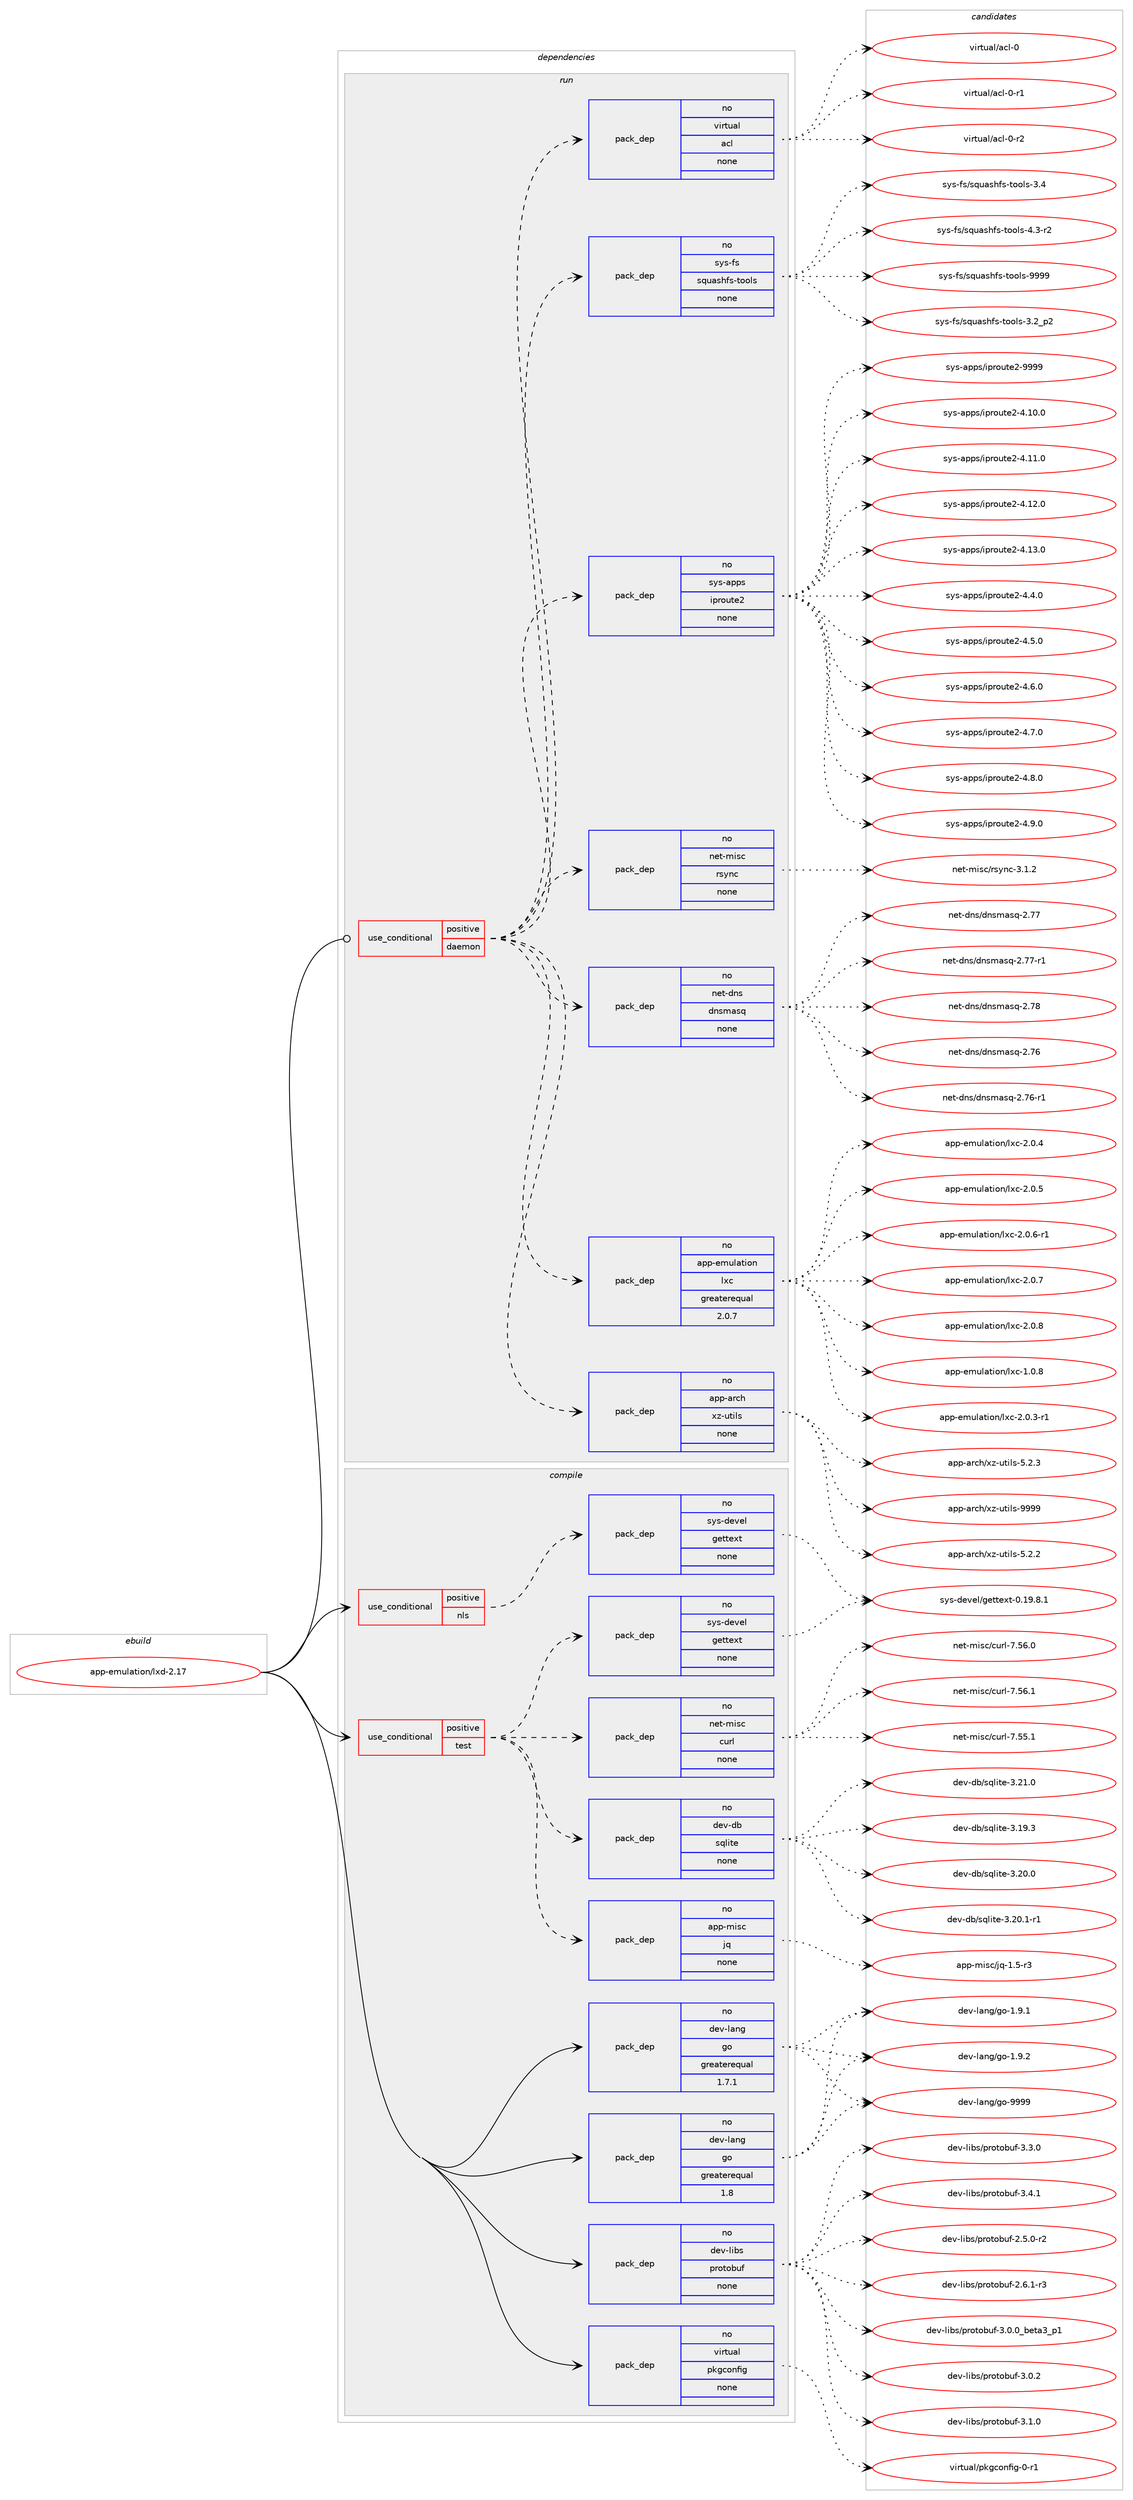 digraph prolog {

# *************
# Graph options
# *************

newrank=true;
concentrate=true;
compound=true;
graph [rankdir=LR,fontname=Helvetica,fontsize=10,ranksep=1.5];#, ranksep=2.5, nodesep=0.2];
edge  [arrowhead=vee];
node  [fontname=Helvetica,fontsize=10];

# **********
# The ebuild
# **********

subgraph cluster_leftcol {
color=gray;
rank=same;
label=<<i>ebuild</i>>;
id [label="app-emulation/lxd-2.17", color=red, width=4, href="../app-emulation/lxd-2.17.svg"];
}

# ****************
# The dependencies
# ****************

subgraph cluster_midcol {
color=gray;
label=<<i>dependencies</i>>;
subgraph cluster_compile {
fillcolor="#eeeeee";
style=filled;
label=<<i>compile</i>>;
subgraph cond5559 {
dependency23188 [label=<<TABLE BORDER="0" CELLBORDER="1" CELLSPACING="0" CELLPADDING="4"><TR><TD ROWSPAN="3" CELLPADDING="10">use_conditional</TD></TR><TR><TD>positive</TD></TR><TR><TD>nls</TD></TR></TABLE>>, shape=none, color=red];
subgraph pack17181 {
dependency23189 [label=<<TABLE BORDER="0" CELLBORDER="1" CELLSPACING="0" CELLPADDING="4" WIDTH="220"><TR><TD ROWSPAN="6" CELLPADDING="30">pack_dep</TD></TR><TR><TD WIDTH="110">no</TD></TR><TR><TD>sys-devel</TD></TR><TR><TD>gettext</TD></TR><TR><TD>none</TD></TR><TR><TD></TD></TR></TABLE>>, shape=none, color=blue];
}
dependency23188:e -> dependency23189:w [weight=20,style="dashed",arrowhead="vee"];
}
id:e -> dependency23188:w [weight=20,style="solid",arrowhead="vee"];
subgraph cond5560 {
dependency23190 [label=<<TABLE BORDER="0" CELLBORDER="1" CELLSPACING="0" CELLPADDING="4"><TR><TD ROWSPAN="3" CELLPADDING="10">use_conditional</TD></TR><TR><TD>positive</TD></TR><TR><TD>test</TD></TR></TABLE>>, shape=none, color=red];
subgraph pack17182 {
dependency23191 [label=<<TABLE BORDER="0" CELLBORDER="1" CELLSPACING="0" CELLPADDING="4" WIDTH="220"><TR><TD ROWSPAN="6" CELLPADDING="30">pack_dep</TD></TR><TR><TD WIDTH="110">no</TD></TR><TR><TD>app-misc</TD></TR><TR><TD>jq</TD></TR><TR><TD>none</TD></TR><TR><TD></TD></TR></TABLE>>, shape=none, color=blue];
}
dependency23190:e -> dependency23191:w [weight=20,style="dashed",arrowhead="vee"];
subgraph pack17183 {
dependency23192 [label=<<TABLE BORDER="0" CELLBORDER="1" CELLSPACING="0" CELLPADDING="4" WIDTH="220"><TR><TD ROWSPAN="6" CELLPADDING="30">pack_dep</TD></TR><TR><TD WIDTH="110">no</TD></TR><TR><TD>dev-db</TD></TR><TR><TD>sqlite</TD></TR><TR><TD>none</TD></TR><TR><TD></TD></TR></TABLE>>, shape=none, color=blue];
}
dependency23190:e -> dependency23192:w [weight=20,style="dashed",arrowhead="vee"];
subgraph pack17184 {
dependency23193 [label=<<TABLE BORDER="0" CELLBORDER="1" CELLSPACING="0" CELLPADDING="4" WIDTH="220"><TR><TD ROWSPAN="6" CELLPADDING="30">pack_dep</TD></TR><TR><TD WIDTH="110">no</TD></TR><TR><TD>net-misc</TD></TR><TR><TD>curl</TD></TR><TR><TD>none</TD></TR><TR><TD></TD></TR></TABLE>>, shape=none, color=blue];
}
dependency23190:e -> dependency23193:w [weight=20,style="dashed",arrowhead="vee"];
subgraph pack17185 {
dependency23194 [label=<<TABLE BORDER="0" CELLBORDER="1" CELLSPACING="0" CELLPADDING="4" WIDTH="220"><TR><TD ROWSPAN="6" CELLPADDING="30">pack_dep</TD></TR><TR><TD WIDTH="110">no</TD></TR><TR><TD>sys-devel</TD></TR><TR><TD>gettext</TD></TR><TR><TD>none</TD></TR><TR><TD></TD></TR></TABLE>>, shape=none, color=blue];
}
dependency23190:e -> dependency23194:w [weight=20,style="dashed",arrowhead="vee"];
}
id:e -> dependency23190:w [weight=20,style="solid",arrowhead="vee"];
subgraph pack17186 {
dependency23195 [label=<<TABLE BORDER="0" CELLBORDER="1" CELLSPACING="0" CELLPADDING="4" WIDTH="220"><TR><TD ROWSPAN="6" CELLPADDING="30">pack_dep</TD></TR><TR><TD WIDTH="110">no</TD></TR><TR><TD>dev-lang</TD></TR><TR><TD>go</TD></TR><TR><TD>greaterequal</TD></TR><TR><TD>1.7.1</TD></TR></TABLE>>, shape=none, color=blue];
}
id:e -> dependency23195:w [weight=20,style="solid",arrowhead="vee"];
subgraph pack17187 {
dependency23196 [label=<<TABLE BORDER="0" CELLBORDER="1" CELLSPACING="0" CELLPADDING="4" WIDTH="220"><TR><TD ROWSPAN="6" CELLPADDING="30">pack_dep</TD></TR><TR><TD WIDTH="110">no</TD></TR><TR><TD>dev-lang</TD></TR><TR><TD>go</TD></TR><TR><TD>greaterequal</TD></TR><TR><TD>1.8</TD></TR></TABLE>>, shape=none, color=blue];
}
id:e -> dependency23196:w [weight=20,style="solid",arrowhead="vee"];
subgraph pack17188 {
dependency23197 [label=<<TABLE BORDER="0" CELLBORDER="1" CELLSPACING="0" CELLPADDING="4" WIDTH="220"><TR><TD ROWSPAN="6" CELLPADDING="30">pack_dep</TD></TR><TR><TD WIDTH="110">no</TD></TR><TR><TD>dev-libs</TD></TR><TR><TD>protobuf</TD></TR><TR><TD>none</TD></TR><TR><TD></TD></TR></TABLE>>, shape=none, color=blue];
}
id:e -> dependency23197:w [weight=20,style="solid",arrowhead="vee"];
subgraph pack17189 {
dependency23198 [label=<<TABLE BORDER="0" CELLBORDER="1" CELLSPACING="0" CELLPADDING="4" WIDTH="220"><TR><TD ROWSPAN="6" CELLPADDING="30">pack_dep</TD></TR><TR><TD WIDTH="110">no</TD></TR><TR><TD>virtual</TD></TR><TR><TD>pkgconfig</TD></TR><TR><TD>none</TD></TR><TR><TD></TD></TR></TABLE>>, shape=none, color=blue];
}
id:e -> dependency23198:w [weight=20,style="solid",arrowhead="vee"];
}
subgraph cluster_compileandrun {
fillcolor="#eeeeee";
style=filled;
label=<<i>compile and run</i>>;
}
subgraph cluster_run {
fillcolor="#eeeeee";
style=filled;
label=<<i>run</i>>;
subgraph cond5561 {
dependency23199 [label=<<TABLE BORDER="0" CELLBORDER="1" CELLSPACING="0" CELLPADDING="4"><TR><TD ROWSPAN="3" CELLPADDING="10">use_conditional</TD></TR><TR><TD>positive</TD></TR><TR><TD>daemon</TD></TR></TABLE>>, shape=none, color=red];
subgraph pack17190 {
dependency23200 [label=<<TABLE BORDER="0" CELLBORDER="1" CELLSPACING="0" CELLPADDING="4" WIDTH="220"><TR><TD ROWSPAN="6" CELLPADDING="30">pack_dep</TD></TR><TR><TD WIDTH="110">no</TD></TR><TR><TD>app-arch</TD></TR><TR><TD>xz-utils</TD></TR><TR><TD>none</TD></TR><TR><TD></TD></TR></TABLE>>, shape=none, color=blue];
}
dependency23199:e -> dependency23200:w [weight=20,style="dashed",arrowhead="vee"];
subgraph pack17191 {
dependency23201 [label=<<TABLE BORDER="0" CELLBORDER="1" CELLSPACING="0" CELLPADDING="4" WIDTH="220"><TR><TD ROWSPAN="6" CELLPADDING="30">pack_dep</TD></TR><TR><TD WIDTH="110">no</TD></TR><TR><TD>app-emulation</TD></TR><TR><TD>lxc</TD></TR><TR><TD>greaterequal</TD></TR><TR><TD>2.0.7</TD></TR></TABLE>>, shape=none, color=blue];
}
dependency23199:e -> dependency23201:w [weight=20,style="dashed",arrowhead="vee"];
subgraph pack17192 {
dependency23202 [label=<<TABLE BORDER="0" CELLBORDER="1" CELLSPACING="0" CELLPADDING="4" WIDTH="220"><TR><TD ROWSPAN="6" CELLPADDING="30">pack_dep</TD></TR><TR><TD WIDTH="110">no</TD></TR><TR><TD>net-dns</TD></TR><TR><TD>dnsmasq</TD></TR><TR><TD>none</TD></TR><TR><TD></TD></TR></TABLE>>, shape=none, color=blue];
}
dependency23199:e -> dependency23202:w [weight=20,style="dashed",arrowhead="vee"];
subgraph pack17193 {
dependency23203 [label=<<TABLE BORDER="0" CELLBORDER="1" CELLSPACING="0" CELLPADDING="4" WIDTH="220"><TR><TD ROWSPAN="6" CELLPADDING="30">pack_dep</TD></TR><TR><TD WIDTH="110">no</TD></TR><TR><TD>net-misc</TD></TR><TR><TD>rsync</TD></TR><TR><TD>none</TD></TR><TR><TD></TD></TR></TABLE>>, shape=none, color=blue];
}
dependency23199:e -> dependency23203:w [weight=20,style="dashed",arrowhead="vee"];
subgraph pack17194 {
dependency23204 [label=<<TABLE BORDER="0" CELLBORDER="1" CELLSPACING="0" CELLPADDING="4" WIDTH="220"><TR><TD ROWSPAN="6" CELLPADDING="30">pack_dep</TD></TR><TR><TD WIDTH="110">no</TD></TR><TR><TD>sys-apps</TD></TR><TR><TD>iproute2</TD></TR><TR><TD>none</TD></TR><TR><TD></TD></TR></TABLE>>, shape=none, color=blue];
}
dependency23199:e -> dependency23204:w [weight=20,style="dashed",arrowhead="vee"];
subgraph pack17195 {
dependency23205 [label=<<TABLE BORDER="0" CELLBORDER="1" CELLSPACING="0" CELLPADDING="4" WIDTH="220"><TR><TD ROWSPAN="6" CELLPADDING="30">pack_dep</TD></TR><TR><TD WIDTH="110">no</TD></TR><TR><TD>sys-fs</TD></TR><TR><TD>squashfs-tools</TD></TR><TR><TD>none</TD></TR><TR><TD></TD></TR></TABLE>>, shape=none, color=blue];
}
dependency23199:e -> dependency23205:w [weight=20,style="dashed",arrowhead="vee"];
subgraph pack17196 {
dependency23206 [label=<<TABLE BORDER="0" CELLBORDER="1" CELLSPACING="0" CELLPADDING="4" WIDTH="220"><TR><TD ROWSPAN="6" CELLPADDING="30">pack_dep</TD></TR><TR><TD WIDTH="110">no</TD></TR><TR><TD>virtual</TD></TR><TR><TD>acl</TD></TR><TR><TD>none</TD></TR><TR><TD></TD></TR></TABLE>>, shape=none, color=blue];
}
dependency23199:e -> dependency23206:w [weight=20,style="dashed",arrowhead="vee"];
}
id:e -> dependency23199:w [weight=20,style="solid",arrowhead="odot"];
}
}

# **************
# The candidates
# **************

subgraph cluster_choices {
rank=same;
color=gray;
label=<<i>candidates</i>>;

subgraph choice17181 {
color=black;
nodesep=1;
choice1151211154510010111810110847103101116116101120116454846495746564649 [label="sys-devel/gettext-0.19.8.1", color=red, width=4,href="../sys-devel/gettext-0.19.8.1.svg"];
dependency23189:e -> choice1151211154510010111810110847103101116116101120116454846495746564649:w [style=dotted,weight="100"];
}
subgraph choice17182 {
color=black;
nodesep=1;
choice97112112451091051159947106113454946534511451 [label="app-misc/jq-1.5-r3", color=red, width=4,href="../app-misc/jq-1.5-r3.svg"];
dependency23191:e -> choice97112112451091051159947106113454946534511451:w [style=dotted,weight="100"];
}
subgraph choice17183 {
color=black;
nodesep=1;
choice10010111845100984711511310810511610145514649574651 [label="dev-db/sqlite-3.19.3", color=red, width=4,href="../dev-db/sqlite-3.19.3.svg"];
choice10010111845100984711511310810511610145514650484648 [label="dev-db/sqlite-3.20.0", color=red, width=4,href="../dev-db/sqlite-3.20.0.svg"];
choice100101118451009847115113108105116101455146504846494511449 [label="dev-db/sqlite-3.20.1-r1", color=red, width=4,href="../dev-db/sqlite-3.20.1-r1.svg"];
choice10010111845100984711511310810511610145514650494648 [label="dev-db/sqlite-3.21.0", color=red, width=4,href="../dev-db/sqlite-3.21.0.svg"];
dependency23192:e -> choice10010111845100984711511310810511610145514649574651:w [style=dotted,weight="100"];
dependency23192:e -> choice10010111845100984711511310810511610145514650484648:w [style=dotted,weight="100"];
dependency23192:e -> choice100101118451009847115113108105116101455146504846494511449:w [style=dotted,weight="100"];
dependency23192:e -> choice10010111845100984711511310810511610145514650494648:w [style=dotted,weight="100"];
}
subgraph choice17184 {
color=black;
nodesep=1;
choice1101011164510910511599479911711410845554653534649 [label="net-misc/curl-7.55.1", color=red, width=4,href="../net-misc/curl-7.55.1.svg"];
choice1101011164510910511599479911711410845554653544648 [label="net-misc/curl-7.56.0", color=red, width=4,href="../net-misc/curl-7.56.0.svg"];
choice1101011164510910511599479911711410845554653544649 [label="net-misc/curl-7.56.1", color=red, width=4,href="../net-misc/curl-7.56.1.svg"];
dependency23193:e -> choice1101011164510910511599479911711410845554653534649:w [style=dotted,weight="100"];
dependency23193:e -> choice1101011164510910511599479911711410845554653544648:w [style=dotted,weight="100"];
dependency23193:e -> choice1101011164510910511599479911711410845554653544649:w [style=dotted,weight="100"];
}
subgraph choice17185 {
color=black;
nodesep=1;
choice1151211154510010111810110847103101116116101120116454846495746564649 [label="sys-devel/gettext-0.19.8.1", color=red, width=4,href="../sys-devel/gettext-0.19.8.1.svg"];
dependency23194:e -> choice1151211154510010111810110847103101116116101120116454846495746564649:w [style=dotted,weight="100"];
}
subgraph choice17186 {
color=black;
nodesep=1;
choice100101118451089711010347103111454946574649 [label="dev-lang/go-1.9.1", color=red, width=4,href="../dev-lang/go-1.9.1.svg"];
choice100101118451089711010347103111454946574650 [label="dev-lang/go-1.9.2", color=red, width=4,href="../dev-lang/go-1.9.2.svg"];
choice1001011184510897110103471031114557575757 [label="dev-lang/go-9999", color=red, width=4,href="../dev-lang/go-9999.svg"];
dependency23195:e -> choice100101118451089711010347103111454946574649:w [style=dotted,weight="100"];
dependency23195:e -> choice100101118451089711010347103111454946574650:w [style=dotted,weight="100"];
dependency23195:e -> choice1001011184510897110103471031114557575757:w [style=dotted,weight="100"];
}
subgraph choice17187 {
color=black;
nodesep=1;
choice100101118451089711010347103111454946574649 [label="dev-lang/go-1.9.1", color=red, width=4,href="../dev-lang/go-1.9.1.svg"];
choice100101118451089711010347103111454946574650 [label="dev-lang/go-1.9.2", color=red, width=4,href="../dev-lang/go-1.9.2.svg"];
choice1001011184510897110103471031114557575757 [label="dev-lang/go-9999", color=red, width=4,href="../dev-lang/go-9999.svg"];
dependency23196:e -> choice100101118451089711010347103111454946574649:w [style=dotted,weight="100"];
dependency23196:e -> choice100101118451089711010347103111454946574650:w [style=dotted,weight="100"];
dependency23196:e -> choice1001011184510897110103471031114557575757:w [style=dotted,weight="100"];
}
subgraph choice17188 {
color=black;
nodesep=1;
choice100101118451081059811547112114111116111981171024550465346484511450 [label="dev-libs/protobuf-2.5.0-r2", color=red, width=4,href="../dev-libs/protobuf-2.5.0-r2.svg"];
choice100101118451081059811547112114111116111981171024550465446494511451 [label="dev-libs/protobuf-2.6.1-r3", color=red, width=4,href="../dev-libs/protobuf-2.6.1-r3.svg"];
choice10010111845108105981154711211411111611198117102455146484648959810111697519511249 [label="dev-libs/protobuf-3.0.0_beta3_p1", color=red, width=4,href="../dev-libs/protobuf-3.0.0_beta3_p1.svg"];
choice10010111845108105981154711211411111611198117102455146484650 [label="dev-libs/protobuf-3.0.2", color=red, width=4,href="../dev-libs/protobuf-3.0.2.svg"];
choice10010111845108105981154711211411111611198117102455146494648 [label="dev-libs/protobuf-3.1.0", color=red, width=4,href="../dev-libs/protobuf-3.1.0.svg"];
choice10010111845108105981154711211411111611198117102455146514648 [label="dev-libs/protobuf-3.3.0", color=red, width=4,href="../dev-libs/protobuf-3.3.0.svg"];
choice10010111845108105981154711211411111611198117102455146524649 [label="dev-libs/protobuf-3.4.1", color=red, width=4,href="../dev-libs/protobuf-3.4.1.svg"];
dependency23197:e -> choice100101118451081059811547112114111116111981171024550465346484511450:w [style=dotted,weight="100"];
dependency23197:e -> choice100101118451081059811547112114111116111981171024550465446494511451:w [style=dotted,weight="100"];
dependency23197:e -> choice10010111845108105981154711211411111611198117102455146484648959810111697519511249:w [style=dotted,weight="100"];
dependency23197:e -> choice10010111845108105981154711211411111611198117102455146484650:w [style=dotted,weight="100"];
dependency23197:e -> choice10010111845108105981154711211411111611198117102455146494648:w [style=dotted,weight="100"];
dependency23197:e -> choice10010111845108105981154711211411111611198117102455146514648:w [style=dotted,weight="100"];
dependency23197:e -> choice10010111845108105981154711211411111611198117102455146524649:w [style=dotted,weight="100"];
}
subgraph choice17189 {
color=black;
nodesep=1;
choice11810511411611797108471121071039911111010210510345484511449 [label="virtual/pkgconfig-0-r1", color=red, width=4,href="../virtual/pkgconfig-0-r1.svg"];
dependency23198:e -> choice11810511411611797108471121071039911111010210510345484511449:w [style=dotted,weight="100"];
}
subgraph choice17190 {
color=black;
nodesep=1;
choice971121124597114991044712012245117116105108115455346504650 [label="app-arch/xz-utils-5.2.2", color=red, width=4,href="../app-arch/xz-utils-5.2.2.svg"];
choice971121124597114991044712012245117116105108115455346504651 [label="app-arch/xz-utils-5.2.3", color=red, width=4,href="../app-arch/xz-utils-5.2.3.svg"];
choice9711211245971149910447120122451171161051081154557575757 [label="app-arch/xz-utils-9999", color=red, width=4,href="../app-arch/xz-utils-9999.svg"];
dependency23200:e -> choice971121124597114991044712012245117116105108115455346504650:w [style=dotted,weight="100"];
dependency23200:e -> choice971121124597114991044712012245117116105108115455346504651:w [style=dotted,weight="100"];
dependency23200:e -> choice9711211245971149910447120122451171161051081154557575757:w [style=dotted,weight="100"];
}
subgraph choice17191 {
color=black;
nodesep=1;
choice9711211245101109117108971161051111104710812099454946484656 [label="app-emulation/lxc-1.0.8", color=red, width=4,href="../app-emulation/lxc-1.0.8.svg"];
choice97112112451011091171089711610511111047108120994550464846514511449 [label="app-emulation/lxc-2.0.3-r1", color=red, width=4,href="../app-emulation/lxc-2.0.3-r1.svg"];
choice9711211245101109117108971161051111104710812099455046484652 [label="app-emulation/lxc-2.0.4", color=red, width=4,href="../app-emulation/lxc-2.0.4.svg"];
choice9711211245101109117108971161051111104710812099455046484653 [label="app-emulation/lxc-2.0.5", color=red, width=4,href="../app-emulation/lxc-2.0.5.svg"];
choice97112112451011091171089711610511111047108120994550464846544511449 [label="app-emulation/lxc-2.0.6-r1", color=red, width=4,href="../app-emulation/lxc-2.0.6-r1.svg"];
choice9711211245101109117108971161051111104710812099455046484655 [label="app-emulation/lxc-2.0.7", color=red, width=4,href="../app-emulation/lxc-2.0.7.svg"];
choice9711211245101109117108971161051111104710812099455046484656 [label="app-emulation/lxc-2.0.8", color=red, width=4,href="../app-emulation/lxc-2.0.8.svg"];
dependency23201:e -> choice9711211245101109117108971161051111104710812099454946484656:w [style=dotted,weight="100"];
dependency23201:e -> choice97112112451011091171089711610511111047108120994550464846514511449:w [style=dotted,weight="100"];
dependency23201:e -> choice9711211245101109117108971161051111104710812099455046484652:w [style=dotted,weight="100"];
dependency23201:e -> choice9711211245101109117108971161051111104710812099455046484653:w [style=dotted,weight="100"];
dependency23201:e -> choice97112112451011091171089711610511111047108120994550464846544511449:w [style=dotted,weight="100"];
dependency23201:e -> choice9711211245101109117108971161051111104710812099455046484655:w [style=dotted,weight="100"];
dependency23201:e -> choice9711211245101109117108971161051111104710812099455046484656:w [style=dotted,weight="100"];
}
subgraph choice17192 {
color=black;
nodesep=1;
choice1101011164510011011547100110115109971151134550465554 [label="net-dns/dnsmasq-2.76", color=red, width=4,href="../net-dns/dnsmasq-2.76.svg"];
choice11010111645100110115471001101151099711511345504655544511449 [label="net-dns/dnsmasq-2.76-r1", color=red, width=4,href="../net-dns/dnsmasq-2.76-r1.svg"];
choice1101011164510011011547100110115109971151134550465555 [label="net-dns/dnsmasq-2.77", color=red, width=4,href="../net-dns/dnsmasq-2.77.svg"];
choice11010111645100110115471001101151099711511345504655554511449 [label="net-dns/dnsmasq-2.77-r1", color=red, width=4,href="../net-dns/dnsmasq-2.77-r1.svg"];
choice1101011164510011011547100110115109971151134550465556 [label="net-dns/dnsmasq-2.78", color=red, width=4,href="../net-dns/dnsmasq-2.78.svg"];
dependency23202:e -> choice1101011164510011011547100110115109971151134550465554:w [style=dotted,weight="100"];
dependency23202:e -> choice11010111645100110115471001101151099711511345504655544511449:w [style=dotted,weight="100"];
dependency23202:e -> choice1101011164510011011547100110115109971151134550465555:w [style=dotted,weight="100"];
dependency23202:e -> choice11010111645100110115471001101151099711511345504655554511449:w [style=dotted,weight="100"];
dependency23202:e -> choice1101011164510011011547100110115109971151134550465556:w [style=dotted,weight="100"];
}
subgraph choice17193 {
color=black;
nodesep=1;
choice11010111645109105115994711411512111099455146494650 [label="net-misc/rsync-3.1.2", color=red, width=4,href="../net-misc/rsync-3.1.2.svg"];
dependency23203:e -> choice11010111645109105115994711411512111099455146494650:w [style=dotted,weight="100"];
}
subgraph choice17194 {
color=black;
nodesep=1;
choice1151211154597112112115471051121141111171161015045524649484648 [label="sys-apps/iproute2-4.10.0", color=red, width=4,href="../sys-apps/iproute2-4.10.0.svg"];
choice1151211154597112112115471051121141111171161015045524649494648 [label="sys-apps/iproute2-4.11.0", color=red, width=4,href="../sys-apps/iproute2-4.11.0.svg"];
choice1151211154597112112115471051121141111171161015045524649504648 [label="sys-apps/iproute2-4.12.0", color=red, width=4,href="../sys-apps/iproute2-4.12.0.svg"];
choice1151211154597112112115471051121141111171161015045524649514648 [label="sys-apps/iproute2-4.13.0", color=red, width=4,href="../sys-apps/iproute2-4.13.0.svg"];
choice11512111545971121121154710511211411111711610150455246524648 [label="sys-apps/iproute2-4.4.0", color=red, width=4,href="../sys-apps/iproute2-4.4.0.svg"];
choice11512111545971121121154710511211411111711610150455246534648 [label="sys-apps/iproute2-4.5.0", color=red, width=4,href="../sys-apps/iproute2-4.5.0.svg"];
choice11512111545971121121154710511211411111711610150455246544648 [label="sys-apps/iproute2-4.6.0", color=red, width=4,href="../sys-apps/iproute2-4.6.0.svg"];
choice11512111545971121121154710511211411111711610150455246554648 [label="sys-apps/iproute2-4.7.0", color=red, width=4,href="../sys-apps/iproute2-4.7.0.svg"];
choice11512111545971121121154710511211411111711610150455246564648 [label="sys-apps/iproute2-4.8.0", color=red, width=4,href="../sys-apps/iproute2-4.8.0.svg"];
choice11512111545971121121154710511211411111711610150455246574648 [label="sys-apps/iproute2-4.9.0", color=red, width=4,href="../sys-apps/iproute2-4.9.0.svg"];
choice115121115459711211211547105112114111117116101504557575757 [label="sys-apps/iproute2-9999", color=red, width=4,href="../sys-apps/iproute2-9999.svg"];
dependency23204:e -> choice1151211154597112112115471051121141111171161015045524649484648:w [style=dotted,weight="100"];
dependency23204:e -> choice1151211154597112112115471051121141111171161015045524649494648:w [style=dotted,weight="100"];
dependency23204:e -> choice1151211154597112112115471051121141111171161015045524649504648:w [style=dotted,weight="100"];
dependency23204:e -> choice1151211154597112112115471051121141111171161015045524649514648:w [style=dotted,weight="100"];
dependency23204:e -> choice11512111545971121121154710511211411111711610150455246524648:w [style=dotted,weight="100"];
dependency23204:e -> choice11512111545971121121154710511211411111711610150455246534648:w [style=dotted,weight="100"];
dependency23204:e -> choice11512111545971121121154710511211411111711610150455246544648:w [style=dotted,weight="100"];
dependency23204:e -> choice11512111545971121121154710511211411111711610150455246554648:w [style=dotted,weight="100"];
dependency23204:e -> choice11512111545971121121154710511211411111711610150455246564648:w [style=dotted,weight="100"];
dependency23204:e -> choice11512111545971121121154710511211411111711610150455246574648:w [style=dotted,weight="100"];
dependency23204:e -> choice115121115459711211211547105112114111117116101504557575757:w [style=dotted,weight="100"];
}
subgraph choice17195 {
color=black;
nodesep=1;
choice11512111545102115471151131179711510410211545116111111108115455146509511250 [label="sys-fs/squashfs-tools-3.2_p2", color=red, width=4,href="../sys-fs/squashfs-tools-3.2_p2.svg"];
choice1151211154510211547115113117971151041021154511611111110811545514652 [label="sys-fs/squashfs-tools-3.4", color=red, width=4,href="../sys-fs/squashfs-tools-3.4.svg"];
choice11512111545102115471151131179711510410211545116111111108115455246514511450 [label="sys-fs/squashfs-tools-4.3-r2", color=red, width=4,href="../sys-fs/squashfs-tools-4.3-r2.svg"];
choice115121115451021154711511311797115104102115451161111111081154557575757 [label="sys-fs/squashfs-tools-9999", color=red, width=4,href="../sys-fs/squashfs-tools-9999.svg"];
dependency23205:e -> choice11512111545102115471151131179711510410211545116111111108115455146509511250:w [style=dotted,weight="100"];
dependency23205:e -> choice1151211154510211547115113117971151041021154511611111110811545514652:w [style=dotted,weight="100"];
dependency23205:e -> choice11512111545102115471151131179711510410211545116111111108115455246514511450:w [style=dotted,weight="100"];
dependency23205:e -> choice115121115451021154711511311797115104102115451161111111081154557575757:w [style=dotted,weight="100"];
}
subgraph choice17196 {
color=black;
nodesep=1;
choice118105114116117971084797991084548 [label="virtual/acl-0", color=red, width=4,href="../virtual/acl-0.svg"];
choice1181051141161179710847979910845484511449 [label="virtual/acl-0-r1", color=red, width=4,href="../virtual/acl-0-r1.svg"];
choice1181051141161179710847979910845484511450 [label="virtual/acl-0-r2", color=red, width=4,href="../virtual/acl-0-r2.svg"];
dependency23206:e -> choice118105114116117971084797991084548:w [style=dotted,weight="100"];
dependency23206:e -> choice1181051141161179710847979910845484511449:w [style=dotted,weight="100"];
dependency23206:e -> choice1181051141161179710847979910845484511450:w [style=dotted,weight="100"];
}
}

}
